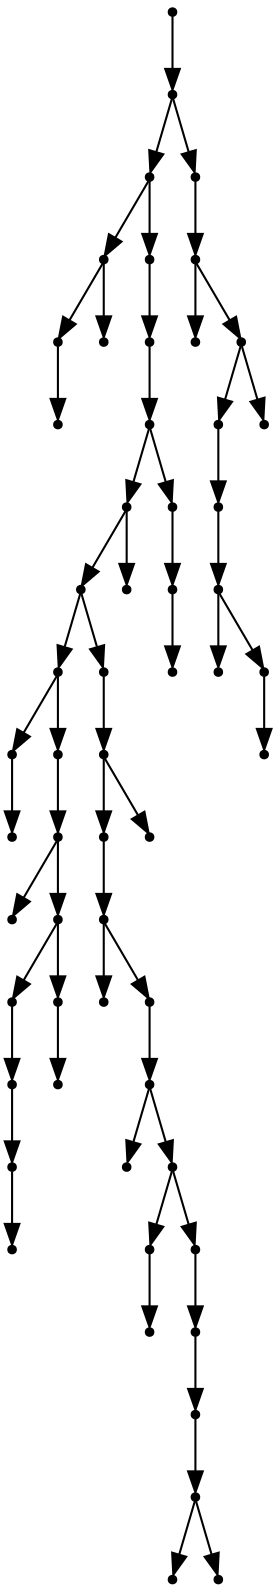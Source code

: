 digraph {
  57 [shape=point];
  56 [shape=point];
  44 [shape=point];
  3 [shape=point];
  1 [shape=point];
  0 [shape=point];
  2 [shape=point];
  43 [shape=point];
  42 [shape=point];
  41 [shape=point];
  37 [shape=point];
  35 [shape=point];
  16 [shape=point];
  5 [shape=point];
  4 [shape=point];
  15 [shape=point];
  14 [shape=point];
  6 [shape=point];
  13 [shape=point];
  10 [shape=point];
  9 [shape=point];
  8 [shape=point];
  7 [shape=point];
  12 [shape=point];
  11 [shape=point];
  34 [shape=point];
  33 [shape=point];
  31 [shape=point];
  30 [shape=point];
  17 [shape=point];
  29 [shape=point];
  28 [shape=point];
  18 [shape=point];
  27 [shape=point];
  20 [shape=point];
  19 [shape=point];
  26 [shape=point];
  25 [shape=point];
  24 [shape=point];
  23 [shape=point];
  21 [shape=point];
  22 [shape=point];
  32 [shape=point];
  36 [shape=point];
  40 [shape=point];
  39 [shape=point];
  38 [shape=point];
  55 [shape=point];
  54 [shape=point];
  45 [shape=point];
  53 [shape=point];
  51 [shape=point];
  50 [shape=point];
  49 [shape=point];
  46 [shape=point];
  48 [shape=point];
  47 [shape=point];
  52 [shape=point];
57 -> 56;
56 -> 44;
44 -> 3;
3 -> 1;
1 -> 0;
3 -> 2;
44 -> 43;
43 -> 42;
42 -> 41;
41 -> 37;
37 -> 35;
35 -> 16;
16 -> 5;
5 -> 4;
16 -> 15;
15 -> 14;
14 -> 6;
14 -> 13;
13 -> 10;
10 -> 9;
9 -> 8;
8 -> 7;
13 -> 12;
12 -> 11;
35 -> 34;
34 -> 33;
33 -> 31;
31 -> 30;
30 -> 17;
30 -> 29;
29 -> 28;
28 -> 18;
28 -> 27;
27 -> 20;
20 -> 19;
27 -> 26;
26 -> 25;
25 -> 24;
24 -> 23;
23 -> 21;
23 -> 22;
33 -> 32;
37 -> 36;
41 -> 40;
40 -> 39;
39 -> 38;
56 -> 55;
55 -> 54;
54 -> 45;
54 -> 53;
53 -> 51;
51 -> 50;
50 -> 49;
49 -> 46;
49 -> 48;
48 -> 47;
53 -> 52;
}

